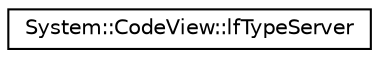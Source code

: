 digraph G
{
  edge [fontname="Helvetica",fontsize="10",labelfontname="Helvetica",labelfontsize="10"];
  node [fontname="Helvetica",fontsize="10",shape=record];
  rankdir="LR";
  Node1 [label="System::CodeView::lfTypeServer",height=0.2,width=0.4,color="black", fillcolor="white", style="filled",URL="$struct_system_1_1_code_view_1_1lf_type_server.html"];
}
